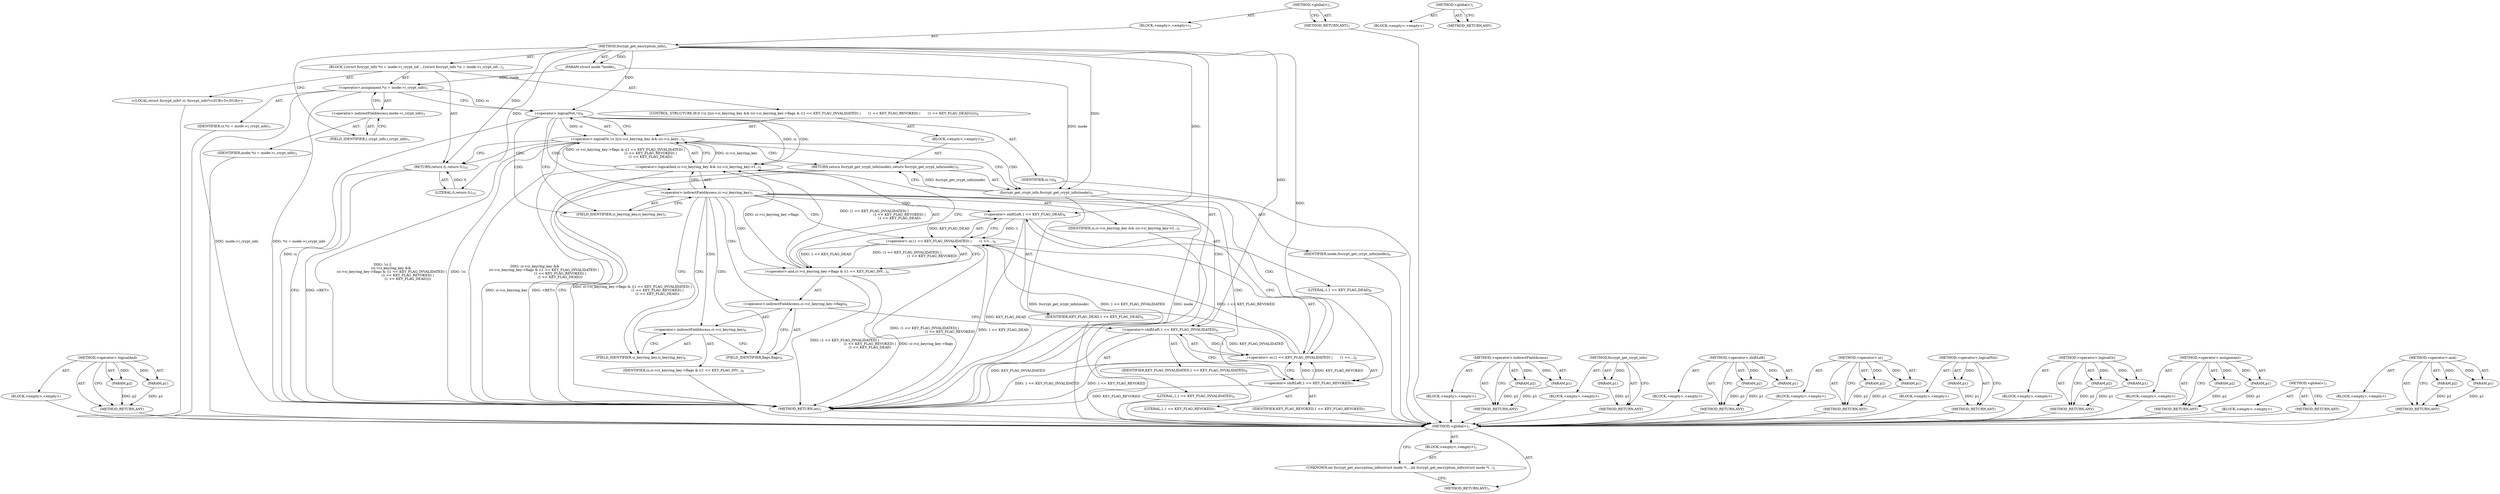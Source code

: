 digraph "&lt;global&gt;" {
vulnerable_88 [label=<(METHOD,&lt;operator&gt;.logicalAnd)>];
vulnerable_89 [label=<(PARAM,p1)>];
vulnerable_90 [label=<(PARAM,p2)>];
vulnerable_91 [label=<(BLOCK,&lt;empty&gt;,&lt;empty&gt;)>];
vulnerable_92 [label=<(METHOD_RETURN,ANY)>];
vulnerable_6 [label=<(METHOD,&lt;global&gt;)<SUB>1</SUB>>];
vulnerable_7 [label=<(BLOCK,&lt;empty&gt;,&lt;empty&gt;)<SUB>1</SUB>>];
vulnerable_8 [label=<(METHOD,fscrypt_get_encryption_info)<SUB>1</SUB>>];
vulnerable_9 [label=<(PARAM,struct inode *inode)<SUB>1</SUB>>];
vulnerable_10 [label=<(BLOCK,{
	struct fscrypt_info *ci = inode-&gt;i_crypt_inf...,{
	struct fscrypt_info *ci = inode-&gt;i_crypt_inf...)<SUB>2</SUB>>];
vulnerable_11 [label="<(LOCAL,struct fscrypt_info* ci: fscrypt_info*)<SUB>3</SUB>>"];
vulnerable_12 [label=<(&lt;operator&gt;.assignment,*ci = inode-&gt;i_crypt_info)<SUB>3</SUB>>];
vulnerable_13 [label=<(IDENTIFIER,ci,*ci = inode-&gt;i_crypt_info)<SUB>3</SUB>>];
vulnerable_14 [label=<(&lt;operator&gt;.indirectFieldAccess,inode-&gt;i_crypt_info)<SUB>3</SUB>>];
vulnerable_15 [label=<(IDENTIFIER,inode,*ci = inode-&gt;i_crypt_info)<SUB>3</SUB>>];
vulnerable_16 [label=<(FIELD_IDENTIFIER,i_crypt_info,i_crypt_info)<SUB>3</SUB>>];
vulnerable_17 [label=<(CONTROL_STRUCTURE,IF,if (!ci ||
		(ci-&gt;ci_keyring_key &amp;&amp;
		 (ci-&gt;ci_keyring_key-&gt;flags &amp; ((1 &lt;&lt; KEY_FLAG_INVALIDATED) |
					       (1 &lt;&lt; KEY_FLAG_REVOKED) |
					       (1 &lt;&lt; KEY_FLAG_DEAD))))))<SUB>4</SUB>>];
vulnerable_18 [label=<(&lt;operator&gt;.logicalOr,!ci ||
		(ci-&gt;ci_keyring_key &amp;&amp;
		 (ci-&gt;ci_keyr...)<SUB>4</SUB>>];
vulnerable_19 [label=<(&lt;operator&gt;.logicalNot,!ci)<SUB>4</SUB>>];
vulnerable_20 [label=<(IDENTIFIER,ci,!ci)<SUB>4</SUB>>];
vulnerable_21 [label=<(&lt;operator&gt;.logicalAnd,ci-&gt;ci_keyring_key &amp;&amp;
		 (ci-&gt;ci_keyring_key-&gt;f...)<SUB>5</SUB>>];
vulnerable_22 [label=<(&lt;operator&gt;.indirectFieldAccess,ci-&gt;ci_keyring_key)<SUB>5</SUB>>];
vulnerable_23 [label=<(IDENTIFIER,ci,ci-&gt;ci_keyring_key &amp;&amp;
		 (ci-&gt;ci_keyring_key-&gt;f...)<SUB>5</SUB>>];
vulnerable_24 [label=<(FIELD_IDENTIFIER,ci_keyring_key,ci_keyring_key)<SUB>5</SUB>>];
vulnerable_25 [label=<(&lt;operator&gt;.and,ci-&gt;ci_keyring_key-&gt;flags &amp; ((1 &lt;&lt; KEY_FLAG_INV...)<SUB>6</SUB>>];
vulnerable_26 [label=<(&lt;operator&gt;.indirectFieldAccess,ci-&gt;ci_keyring_key-&gt;flags)<SUB>6</SUB>>];
vulnerable_27 [label=<(&lt;operator&gt;.indirectFieldAccess,ci-&gt;ci_keyring_key)<SUB>6</SUB>>];
vulnerable_28 [label=<(IDENTIFIER,ci,ci-&gt;ci_keyring_key-&gt;flags &amp; ((1 &lt;&lt; KEY_FLAG_INV...)<SUB>6</SUB>>];
vulnerable_29 [label=<(FIELD_IDENTIFIER,ci_keyring_key,ci_keyring_key)<SUB>6</SUB>>];
vulnerable_30 [label=<(FIELD_IDENTIFIER,flags,flags)<SUB>6</SUB>>];
vulnerable_31 [label=<(&lt;operator&gt;.or,(1 &lt;&lt; KEY_FLAG_INVALIDATED) |
					       (1 &lt;&lt;...)<SUB>6</SUB>>];
vulnerable_32 [label=<(&lt;operator&gt;.or,(1 &lt;&lt; KEY_FLAG_INVALIDATED) |
					       (1 &lt;&lt;...)<SUB>6</SUB>>];
vulnerable_33 [label=<(&lt;operator&gt;.shiftLeft,1 &lt;&lt; KEY_FLAG_INVALIDATED)<SUB>6</SUB>>];
vulnerable_34 [label=<(LITERAL,1,1 &lt;&lt; KEY_FLAG_INVALIDATED)<SUB>6</SUB>>];
vulnerable_35 [label=<(IDENTIFIER,KEY_FLAG_INVALIDATED,1 &lt;&lt; KEY_FLAG_INVALIDATED)<SUB>6</SUB>>];
vulnerable_36 [label=<(&lt;operator&gt;.shiftLeft,1 &lt;&lt; KEY_FLAG_REVOKED)<SUB>7</SUB>>];
vulnerable_37 [label=<(LITERAL,1,1 &lt;&lt; KEY_FLAG_REVOKED)<SUB>7</SUB>>];
vulnerable_38 [label=<(IDENTIFIER,KEY_FLAG_REVOKED,1 &lt;&lt; KEY_FLAG_REVOKED)<SUB>7</SUB>>];
vulnerable_39 [label=<(&lt;operator&gt;.shiftLeft,1 &lt;&lt; KEY_FLAG_DEAD)<SUB>8</SUB>>];
vulnerable_40 [label=<(LITERAL,1,1 &lt;&lt; KEY_FLAG_DEAD)<SUB>8</SUB>>];
vulnerable_41 [label=<(IDENTIFIER,KEY_FLAG_DEAD,1 &lt;&lt; KEY_FLAG_DEAD)<SUB>8</SUB>>];
vulnerable_42 [label=<(BLOCK,&lt;empty&gt;,&lt;empty&gt;)<SUB>9</SUB>>];
vulnerable_43 [label=<(RETURN,return fscrypt_get_crypt_info(inode);,return fscrypt_get_crypt_info(inode);)<SUB>9</SUB>>];
vulnerable_44 [label=<(fscrypt_get_crypt_info,fscrypt_get_crypt_info(inode))<SUB>9</SUB>>];
vulnerable_45 [label=<(IDENTIFIER,inode,fscrypt_get_crypt_info(inode))<SUB>9</SUB>>];
vulnerable_46 [label=<(RETURN,return 0;,return 0;)<SUB>10</SUB>>];
vulnerable_47 [label=<(LITERAL,0,return 0;)<SUB>10</SUB>>];
vulnerable_48 [label=<(METHOD_RETURN,int)<SUB>1</SUB>>];
vulnerable_50 [label=<(METHOD_RETURN,ANY)<SUB>1</SUB>>];
vulnerable_74 [label=<(METHOD,&lt;operator&gt;.indirectFieldAccess)>];
vulnerable_75 [label=<(PARAM,p1)>];
vulnerable_76 [label=<(PARAM,p2)>];
vulnerable_77 [label=<(BLOCK,&lt;empty&gt;,&lt;empty&gt;)>];
vulnerable_78 [label=<(METHOD_RETURN,ANY)>];
vulnerable_108 [label=<(METHOD,fscrypt_get_crypt_info)>];
vulnerable_109 [label=<(PARAM,p1)>];
vulnerable_110 [label=<(BLOCK,&lt;empty&gt;,&lt;empty&gt;)>];
vulnerable_111 [label=<(METHOD_RETURN,ANY)>];
vulnerable_103 [label=<(METHOD,&lt;operator&gt;.shiftLeft)>];
vulnerable_104 [label=<(PARAM,p1)>];
vulnerable_105 [label=<(PARAM,p2)>];
vulnerable_106 [label=<(BLOCK,&lt;empty&gt;,&lt;empty&gt;)>];
vulnerable_107 [label=<(METHOD_RETURN,ANY)>];
vulnerable_98 [label=<(METHOD,&lt;operator&gt;.or)>];
vulnerable_99 [label=<(PARAM,p1)>];
vulnerable_100 [label=<(PARAM,p2)>];
vulnerable_101 [label=<(BLOCK,&lt;empty&gt;,&lt;empty&gt;)>];
vulnerable_102 [label=<(METHOD_RETURN,ANY)>];
vulnerable_84 [label=<(METHOD,&lt;operator&gt;.logicalNot)>];
vulnerable_85 [label=<(PARAM,p1)>];
vulnerable_86 [label=<(BLOCK,&lt;empty&gt;,&lt;empty&gt;)>];
vulnerable_87 [label=<(METHOD_RETURN,ANY)>];
vulnerable_79 [label=<(METHOD,&lt;operator&gt;.logicalOr)>];
vulnerable_80 [label=<(PARAM,p1)>];
vulnerable_81 [label=<(PARAM,p2)>];
vulnerable_82 [label=<(BLOCK,&lt;empty&gt;,&lt;empty&gt;)>];
vulnerable_83 [label=<(METHOD_RETURN,ANY)>];
vulnerable_69 [label=<(METHOD,&lt;operator&gt;.assignment)>];
vulnerable_70 [label=<(PARAM,p1)>];
vulnerable_71 [label=<(PARAM,p2)>];
vulnerable_72 [label=<(BLOCK,&lt;empty&gt;,&lt;empty&gt;)>];
vulnerable_73 [label=<(METHOD_RETURN,ANY)>];
vulnerable_63 [label=<(METHOD,&lt;global&gt;)<SUB>1</SUB>>];
vulnerable_64 [label=<(BLOCK,&lt;empty&gt;,&lt;empty&gt;)>];
vulnerable_65 [label=<(METHOD_RETURN,ANY)>];
vulnerable_93 [label=<(METHOD,&lt;operator&gt;.and)>];
vulnerable_94 [label=<(PARAM,p1)>];
vulnerable_95 [label=<(PARAM,p2)>];
vulnerable_96 [label=<(BLOCK,&lt;empty&gt;,&lt;empty&gt;)>];
vulnerable_97 [label=<(METHOD_RETURN,ANY)>];
fixed_6 [label=<(METHOD,&lt;global&gt;)<SUB>1</SUB>>];
fixed_7 [label=<(BLOCK,&lt;empty&gt;,&lt;empty&gt;)<SUB>1</SUB>>];
fixed_8 [label=<(UNKNOWN,int fscrypt_get_encryption_info(struct inode *i...,int fscrypt_get_encryption_info(struct inode *i...)<SUB>1</SUB>>];
fixed_9 [label=<(METHOD_RETURN,ANY)<SUB>1</SUB>>];
fixed_14 [label=<(METHOD,&lt;global&gt;)<SUB>1</SUB>>];
fixed_15 [label=<(BLOCK,&lt;empty&gt;,&lt;empty&gt;)>];
fixed_16 [label=<(METHOD_RETURN,ANY)>];
vulnerable_88 -> vulnerable_89  [key=0, label="AST: "];
vulnerable_88 -> vulnerable_89  [key=1, label="DDG: "];
vulnerable_88 -> vulnerable_91  [key=0, label="AST: "];
vulnerable_88 -> vulnerable_90  [key=0, label="AST: "];
vulnerable_88 -> vulnerable_90  [key=1, label="DDG: "];
vulnerable_88 -> vulnerable_92  [key=0, label="AST: "];
vulnerable_88 -> vulnerable_92  [key=1, label="CFG: "];
vulnerable_89 -> vulnerable_92  [key=0, label="DDG: p1"];
vulnerable_90 -> vulnerable_92  [key=0, label="DDG: p2"];
vulnerable_91 -> fixed_6  [key=0];
vulnerable_92 -> fixed_6  [key=0];
vulnerable_6 -> vulnerable_7  [key=0, label="AST: "];
vulnerable_6 -> vulnerable_50  [key=0, label="AST: "];
vulnerable_6 -> vulnerable_50  [key=1, label="CFG: "];
vulnerable_7 -> vulnerable_8  [key=0, label="AST: "];
vulnerable_8 -> vulnerable_9  [key=0, label="AST: "];
vulnerable_8 -> vulnerable_9  [key=1, label="DDG: "];
vulnerable_8 -> vulnerable_10  [key=0, label="AST: "];
vulnerable_8 -> vulnerable_48  [key=0, label="AST: "];
vulnerable_8 -> vulnerable_16  [key=0, label="CFG: "];
vulnerable_8 -> vulnerable_46  [key=0, label="DDG: "];
vulnerable_8 -> vulnerable_47  [key=0, label="DDG: "];
vulnerable_8 -> vulnerable_19  [key=0, label="DDG: "];
vulnerable_8 -> vulnerable_44  [key=0, label="DDG: "];
vulnerable_8 -> vulnerable_39  [key=0, label="DDG: "];
vulnerable_8 -> vulnerable_33  [key=0, label="DDG: "];
vulnerable_8 -> vulnerable_36  [key=0, label="DDG: "];
vulnerable_9 -> vulnerable_12  [key=0, label="DDG: inode"];
vulnerable_9 -> vulnerable_44  [key=0, label="DDG: inode"];
vulnerable_10 -> vulnerable_11  [key=0, label="AST: "];
vulnerable_10 -> vulnerable_12  [key=0, label="AST: "];
vulnerable_10 -> vulnerable_17  [key=0, label="AST: "];
vulnerable_10 -> vulnerable_46  [key=0, label="AST: "];
vulnerable_11 -> fixed_6  [key=0];
vulnerable_12 -> vulnerable_13  [key=0, label="AST: "];
vulnerable_12 -> vulnerable_14  [key=0, label="AST: "];
vulnerable_12 -> vulnerable_19  [key=0, label="CFG: "];
vulnerable_12 -> vulnerable_19  [key=1, label="DDG: ci"];
vulnerable_12 -> vulnerable_48  [key=0, label="DDG: inode-&gt;i_crypt_info"];
vulnerable_12 -> vulnerable_48  [key=1, label="DDG: *ci = inode-&gt;i_crypt_info"];
vulnerable_13 -> fixed_6  [key=0];
vulnerable_14 -> vulnerable_15  [key=0, label="AST: "];
vulnerable_14 -> vulnerable_16  [key=0, label="AST: "];
vulnerable_14 -> vulnerable_12  [key=0, label="CFG: "];
vulnerable_15 -> fixed_6  [key=0];
vulnerable_16 -> vulnerable_14  [key=0, label="CFG: "];
vulnerable_17 -> vulnerable_18  [key=0, label="AST: "];
vulnerable_17 -> vulnerable_42  [key=0, label="AST: "];
vulnerable_18 -> vulnerable_19  [key=0, label="AST: "];
vulnerable_18 -> vulnerable_21  [key=0, label="AST: "];
vulnerable_18 -> vulnerable_44  [key=0, label="CFG: "];
vulnerable_18 -> vulnerable_44  [key=1, label="CDG: "];
vulnerable_18 -> vulnerable_46  [key=0, label="CFG: "];
vulnerable_18 -> vulnerable_46  [key=1, label="CDG: "];
vulnerable_18 -> vulnerable_48  [key=0, label="DDG: !ci"];
vulnerable_18 -> vulnerable_48  [key=1, label="DDG: ci-&gt;ci_keyring_key &amp;&amp;
		 (ci-&gt;ci_keyring_key-&gt;flags &amp; ((1 &lt;&lt; KEY_FLAG_INVALIDATED) |
					       (1 &lt;&lt; KEY_FLAG_REVOKED) |
					       (1 &lt;&lt; KEY_FLAG_DEAD)))"];
vulnerable_18 -> vulnerable_48  [key=2, label="DDG: !ci ||
		(ci-&gt;ci_keyring_key &amp;&amp;
		 (ci-&gt;ci_keyring_key-&gt;flags &amp; ((1 &lt;&lt; KEY_FLAG_INVALIDATED) |
					       (1 &lt;&lt; KEY_FLAG_REVOKED) |
					       (1 &lt;&lt; KEY_FLAG_DEAD))))"];
vulnerable_18 -> vulnerable_43  [key=0, label="CDG: "];
vulnerable_19 -> vulnerable_20  [key=0, label="AST: "];
vulnerable_19 -> vulnerable_18  [key=0, label="CFG: "];
vulnerable_19 -> vulnerable_18  [key=1, label="DDG: ci"];
vulnerable_19 -> vulnerable_24  [key=0, label="CFG: "];
vulnerable_19 -> vulnerable_24  [key=1, label="CDG: "];
vulnerable_19 -> vulnerable_48  [key=0, label="DDG: ci"];
vulnerable_19 -> vulnerable_21  [key=0, label="DDG: ci"];
vulnerable_19 -> vulnerable_21  [key=1, label="CDG: "];
vulnerable_19 -> vulnerable_22  [key=0, label="CDG: "];
vulnerable_20 -> fixed_6  [key=0];
vulnerable_21 -> vulnerable_22  [key=0, label="AST: "];
vulnerable_21 -> vulnerable_25  [key=0, label="AST: "];
vulnerable_21 -> vulnerable_18  [key=0, label="CFG: "];
vulnerable_21 -> vulnerable_18  [key=1, label="DDG: ci-&gt;ci_keyring_key"];
vulnerable_21 -> vulnerable_18  [key=2, label="DDG: ci-&gt;ci_keyring_key-&gt;flags &amp; ((1 &lt;&lt; KEY_FLAG_INVALIDATED) |
					       (1 &lt;&lt; KEY_FLAG_REVOKED) |
					       (1 &lt;&lt; KEY_FLAG_DEAD))"];
vulnerable_21 -> vulnerable_48  [key=0, label="DDG: ci-&gt;ci_keyring_key"];
vulnerable_21 -> vulnerable_48  [key=1, label="DDG: ci-&gt;ci_keyring_key-&gt;flags &amp; ((1 &lt;&lt; KEY_FLAG_INVALIDATED) |
					       (1 &lt;&lt; KEY_FLAG_REVOKED) |
					       (1 &lt;&lt; KEY_FLAG_DEAD))"];
vulnerable_22 -> vulnerable_23  [key=0, label="AST: "];
vulnerable_22 -> vulnerable_24  [key=0, label="AST: "];
vulnerable_22 -> vulnerable_21  [key=0, label="CFG: "];
vulnerable_22 -> vulnerable_29  [key=0, label="CFG: "];
vulnerable_22 -> vulnerable_29  [key=1, label="CDG: "];
vulnerable_22 -> vulnerable_30  [key=0, label="CDG: "];
vulnerable_22 -> vulnerable_32  [key=0, label="CDG: "];
vulnerable_22 -> vulnerable_33  [key=0, label="CDG: "];
vulnerable_22 -> vulnerable_26  [key=0, label="CDG: "];
vulnerable_22 -> vulnerable_36  [key=0, label="CDG: "];
vulnerable_22 -> vulnerable_25  [key=0, label="CDG: "];
vulnerable_22 -> vulnerable_27  [key=0, label="CDG: "];
vulnerable_22 -> vulnerable_39  [key=0, label="CDG: "];
vulnerable_22 -> vulnerable_31  [key=0, label="CDG: "];
vulnerable_23 -> fixed_6  [key=0];
vulnerable_24 -> vulnerable_22  [key=0, label="CFG: "];
vulnerable_25 -> vulnerable_26  [key=0, label="AST: "];
vulnerable_25 -> vulnerable_31  [key=0, label="AST: "];
vulnerable_25 -> vulnerable_21  [key=0, label="CFG: "];
vulnerable_25 -> vulnerable_21  [key=1, label="DDG: ci-&gt;ci_keyring_key-&gt;flags"];
vulnerable_25 -> vulnerable_21  [key=2, label="DDG: (1 &lt;&lt; KEY_FLAG_INVALIDATED) |
					       (1 &lt;&lt; KEY_FLAG_REVOKED) |
					       (1 &lt;&lt; KEY_FLAG_DEAD)"];
vulnerable_25 -> vulnerable_48  [key=0, label="DDG: ci-&gt;ci_keyring_key-&gt;flags"];
vulnerable_25 -> vulnerable_48  [key=1, label="DDG: (1 &lt;&lt; KEY_FLAG_INVALIDATED) |
					       (1 &lt;&lt; KEY_FLAG_REVOKED) |
					       (1 &lt;&lt; KEY_FLAG_DEAD)"];
vulnerable_26 -> vulnerable_27  [key=0, label="AST: "];
vulnerable_26 -> vulnerable_30  [key=0, label="AST: "];
vulnerable_26 -> vulnerable_33  [key=0, label="CFG: "];
vulnerable_27 -> vulnerable_28  [key=0, label="AST: "];
vulnerable_27 -> vulnerable_29  [key=0, label="AST: "];
vulnerable_27 -> vulnerable_30  [key=0, label="CFG: "];
vulnerable_28 -> fixed_6  [key=0];
vulnerable_29 -> vulnerable_27  [key=0, label="CFG: "];
vulnerable_30 -> vulnerable_26  [key=0, label="CFG: "];
vulnerable_31 -> vulnerable_32  [key=0, label="AST: "];
vulnerable_31 -> vulnerable_39  [key=0, label="AST: "];
vulnerable_31 -> vulnerable_25  [key=0, label="CFG: "];
vulnerable_31 -> vulnerable_25  [key=1, label="DDG: (1 &lt;&lt; KEY_FLAG_INVALIDATED) |
					       (1 &lt;&lt; KEY_FLAG_REVOKED)"];
vulnerable_31 -> vulnerable_25  [key=2, label="DDG: 1 &lt;&lt; KEY_FLAG_DEAD"];
vulnerable_31 -> vulnerable_48  [key=0, label="DDG: (1 &lt;&lt; KEY_FLAG_INVALIDATED) |
					       (1 &lt;&lt; KEY_FLAG_REVOKED)"];
vulnerable_31 -> vulnerable_48  [key=1, label="DDG: 1 &lt;&lt; KEY_FLAG_DEAD"];
vulnerable_32 -> vulnerable_33  [key=0, label="AST: "];
vulnerable_32 -> vulnerable_36  [key=0, label="AST: "];
vulnerable_32 -> vulnerable_39  [key=0, label="CFG: "];
vulnerable_32 -> vulnerable_48  [key=0, label="DDG: 1 &lt;&lt; KEY_FLAG_INVALIDATED"];
vulnerable_32 -> vulnerable_48  [key=1, label="DDG: 1 &lt;&lt; KEY_FLAG_REVOKED"];
vulnerable_32 -> vulnerable_31  [key=0, label="DDG: 1 &lt;&lt; KEY_FLAG_INVALIDATED"];
vulnerable_32 -> vulnerable_31  [key=1, label="DDG: 1 &lt;&lt; KEY_FLAG_REVOKED"];
vulnerable_33 -> vulnerable_34  [key=0, label="AST: "];
vulnerable_33 -> vulnerable_35  [key=0, label="AST: "];
vulnerable_33 -> vulnerable_36  [key=0, label="CFG: "];
vulnerable_33 -> vulnerable_48  [key=0, label="DDG: KEY_FLAG_INVALIDATED"];
vulnerable_33 -> vulnerable_32  [key=0, label="DDG: 1"];
vulnerable_33 -> vulnerable_32  [key=1, label="DDG: KEY_FLAG_INVALIDATED"];
vulnerable_34 -> fixed_6  [key=0];
vulnerable_35 -> fixed_6  [key=0];
vulnerable_36 -> vulnerable_37  [key=0, label="AST: "];
vulnerable_36 -> vulnerable_38  [key=0, label="AST: "];
vulnerable_36 -> vulnerable_32  [key=0, label="CFG: "];
vulnerable_36 -> vulnerable_32  [key=1, label="DDG: 1"];
vulnerable_36 -> vulnerable_32  [key=2, label="DDG: KEY_FLAG_REVOKED"];
vulnerable_36 -> vulnerable_48  [key=0, label="DDG: KEY_FLAG_REVOKED"];
vulnerable_37 -> fixed_6  [key=0];
vulnerable_38 -> fixed_6  [key=0];
vulnerable_39 -> vulnerable_40  [key=0, label="AST: "];
vulnerable_39 -> vulnerable_41  [key=0, label="AST: "];
vulnerable_39 -> vulnerable_31  [key=0, label="CFG: "];
vulnerable_39 -> vulnerable_31  [key=1, label="DDG: 1"];
vulnerable_39 -> vulnerable_31  [key=2, label="DDG: KEY_FLAG_DEAD"];
vulnerable_39 -> vulnerable_48  [key=0, label="DDG: KEY_FLAG_DEAD"];
vulnerable_40 -> fixed_6  [key=0];
vulnerable_41 -> fixed_6  [key=0];
vulnerable_42 -> vulnerable_43  [key=0, label="AST: "];
vulnerable_43 -> vulnerable_44  [key=0, label="AST: "];
vulnerable_43 -> vulnerable_48  [key=0, label="CFG: "];
vulnerable_43 -> vulnerable_48  [key=1, label="DDG: &lt;RET&gt;"];
vulnerable_44 -> vulnerable_45  [key=0, label="AST: "];
vulnerable_44 -> vulnerable_43  [key=0, label="CFG: "];
vulnerable_44 -> vulnerable_43  [key=1, label="DDG: fscrypt_get_crypt_info(inode)"];
vulnerable_44 -> vulnerable_48  [key=0, label="DDG: inode"];
vulnerable_44 -> vulnerable_48  [key=1, label="DDG: fscrypt_get_crypt_info(inode)"];
vulnerable_45 -> fixed_6  [key=0];
vulnerable_46 -> vulnerable_47  [key=0, label="AST: "];
vulnerable_46 -> vulnerable_48  [key=0, label="CFG: "];
vulnerable_46 -> vulnerable_48  [key=1, label="DDG: &lt;RET&gt;"];
vulnerable_47 -> vulnerable_46  [key=0, label="DDG: 0"];
vulnerable_48 -> fixed_6  [key=0];
vulnerable_50 -> fixed_6  [key=0];
vulnerable_74 -> vulnerable_75  [key=0, label="AST: "];
vulnerable_74 -> vulnerable_75  [key=1, label="DDG: "];
vulnerable_74 -> vulnerable_77  [key=0, label="AST: "];
vulnerable_74 -> vulnerable_76  [key=0, label="AST: "];
vulnerable_74 -> vulnerable_76  [key=1, label="DDG: "];
vulnerable_74 -> vulnerable_78  [key=0, label="AST: "];
vulnerable_74 -> vulnerable_78  [key=1, label="CFG: "];
vulnerable_75 -> vulnerable_78  [key=0, label="DDG: p1"];
vulnerable_76 -> vulnerable_78  [key=0, label="DDG: p2"];
vulnerable_77 -> fixed_6  [key=0];
vulnerable_78 -> fixed_6  [key=0];
vulnerable_108 -> vulnerable_109  [key=0, label="AST: "];
vulnerable_108 -> vulnerable_109  [key=1, label="DDG: "];
vulnerable_108 -> vulnerable_110  [key=0, label="AST: "];
vulnerable_108 -> vulnerable_111  [key=0, label="AST: "];
vulnerable_108 -> vulnerable_111  [key=1, label="CFG: "];
vulnerable_109 -> vulnerable_111  [key=0, label="DDG: p1"];
vulnerable_110 -> fixed_6  [key=0];
vulnerable_111 -> fixed_6  [key=0];
vulnerable_103 -> vulnerable_104  [key=0, label="AST: "];
vulnerable_103 -> vulnerable_104  [key=1, label="DDG: "];
vulnerable_103 -> vulnerable_106  [key=0, label="AST: "];
vulnerable_103 -> vulnerable_105  [key=0, label="AST: "];
vulnerable_103 -> vulnerable_105  [key=1, label="DDG: "];
vulnerable_103 -> vulnerable_107  [key=0, label="AST: "];
vulnerable_103 -> vulnerable_107  [key=1, label="CFG: "];
vulnerable_104 -> vulnerable_107  [key=0, label="DDG: p1"];
vulnerable_105 -> vulnerable_107  [key=0, label="DDG: p2"];
vulnerable_106 -> fixed_6  [key=0];
vulnerable_107 -> fixed_6  [key=0];
vulnerable_98 -> vulnerable_99  [key=0, label="AST: "];
vulnerable_98 -> vulnerable_99  [key=1, label="DDG: "];
vulnerable_98 -> vulnerable_101  [key=0, label="AST: "];
vulnerable_98 -> vulnerable_100  [key=0, label="AST: "];
vulnerable_98 -> vulnerable_100  [key=1, label="DDG: "];
vulnerable_98 -> vulnerable_102  [key=0, label="AST: "];
vulnerable_98 -> vulnerable_102  [key=1, label="CFG: "];
vulnerable_99 -> vulnerable_102  [key=0, label="DDG: p1"];
vulnerable_100 -> vulnerable_102  [key=0, label="DDG: p2"];
vulnerable_101 -> fixed_6  [key=0];
vulnerable_102 -> fixed_6  [key=0];
vulnerable_84 -> vulnerable_85  [key=0, label="AST: "];
vulnerable_84 -> vulnerable_85  [key=1, label="DDG: "];
vulnerable_84 -> vulnerable_86  [key=0, label="AST: "];
vulnerable_84 -> vulnerable_87  [key=0, label="AST: "];
vulnerable_84 -> vulnerable_87  [key=1, label="CFG: "];
vulnerable_85 -> vulnerable_87  [key=0, label="DDG: p1"];
vulnerable_86 -> fixed_6  [key=0];
vulnerable_87 -> fixed_6  [key=0];
vulnerable_79 -> vulnerable_80  [key=0, label="AST: "];
vulnerable_79 -> vulnerable_80  [key=1, label="DDG: "];
vulnerable_79 -> vulnerable_82  [key=0, label="AST: "];
vulnerable_79 -> vulnerable_81  [key=0, label="AST: "];
vulnerable_79 -> vulnerable_81  [key=1, label="DDG: "];
vulnerable_79 -> vulnerable_83  [key=0, label="AST: "];
vulnerable_79 -> vulnerable_83  [key=1, label="CFG: "];
vulnerable_80 -> vulnerable_83  [key=0, label="DDG: p1"];
vulnerable_81 -> vulnerable_83  [key=0, label="DDG: p2"];
vulnerable_82 -> fixed_6  [key=0];
vulnerable_83 -> fixed_6  [key=0];
vulnerable_69 -> vulnerable_70  [key=0, label="AST: "];
vulnerable_69 -> vulnerable_70  [key=1, label="DDG: "];
vulnerable_69 -> vulnerable_72  [key=0, label="AST: "];
vulnerable_69 -> vulnerable_71  [key=0, label="AST: "];
vulnerable_69 -> vulnerable_71  [key=1, label="DDG: "];
vulnerable_69 -> vulnerable_73  [key=0, label="AST: "];
vulnerable_69 -> vulnerable_73  [key=1, label="CFG: "];
vulnerable_70 -> vulnerable_73  [key=0, label="DDG: p1"];
vulnerable_71 -> vulnerable_73  [key=0, label="DDG: p2"];
vulnerable_72 -> fixed_6  [key=0];
vulnerable_73 -> fixed_6  [key=0];
vulnerable_63 -> vulnerable_64  [key=0, label="AST: "];
vulnerable_63 -> vulnerable_65  [key=0, label="AST: "];
vulnerable_63 -> vulnerable_65  [key=1, label="CFG: "];
vulnerable_64 -> fixed_6  [key=0];
vulnerable_65 -> fixed_6  [key=0];
vulnerable_93 -> vulnerable_94  [key=0, label="AST: "];
vulnerable_93 -> vulnerable_94  [key=1, label="DDG: "];
vulnerable_93 -> vulnerable_96  [key=0, label="AST: "];
vulnerable_93 -> vulnerable_95  [key=0, label="AST: "];
vulnerable_93 -> vulnerable_95  [key=1, label="DDG: "];
vulnerable_93 -> vulnerable_97  [key=0, label="AST: "];
vulnerable_93 -> vulnerable_97  [key=1, label="CFG: "];
vulnerable_94 -> vulnerable_97  [key=0, label="DDG: p1"];
vulnerable_95 -> vulnerable_97  [key=0, label="DDG: p2"];
vulnerable_96 -> fixed_6  [key=0];
vulnerable_97 -> fixed_6  [key=0];
fixed_6 -> fixed_7  [key=0, label="AST: "];
fixed_6 -> fixed_9  [key=0, label="AST: "];
fixed_6 -> fixed_8  [key=0, label="CFG: "];
fixed_7 -> fixed_8  [key=0, label="AST: "];
fixed_8 -> fixed_9  [key=0, label="CFG: "];
fixed_14 -> fixed_15  [key=0, label="AST: "];
fixed_14 -> fixed_16  [key=0, label="AST: "];
fixed_14 -> fixed_16  [key=1, label="CFG: "];
}
